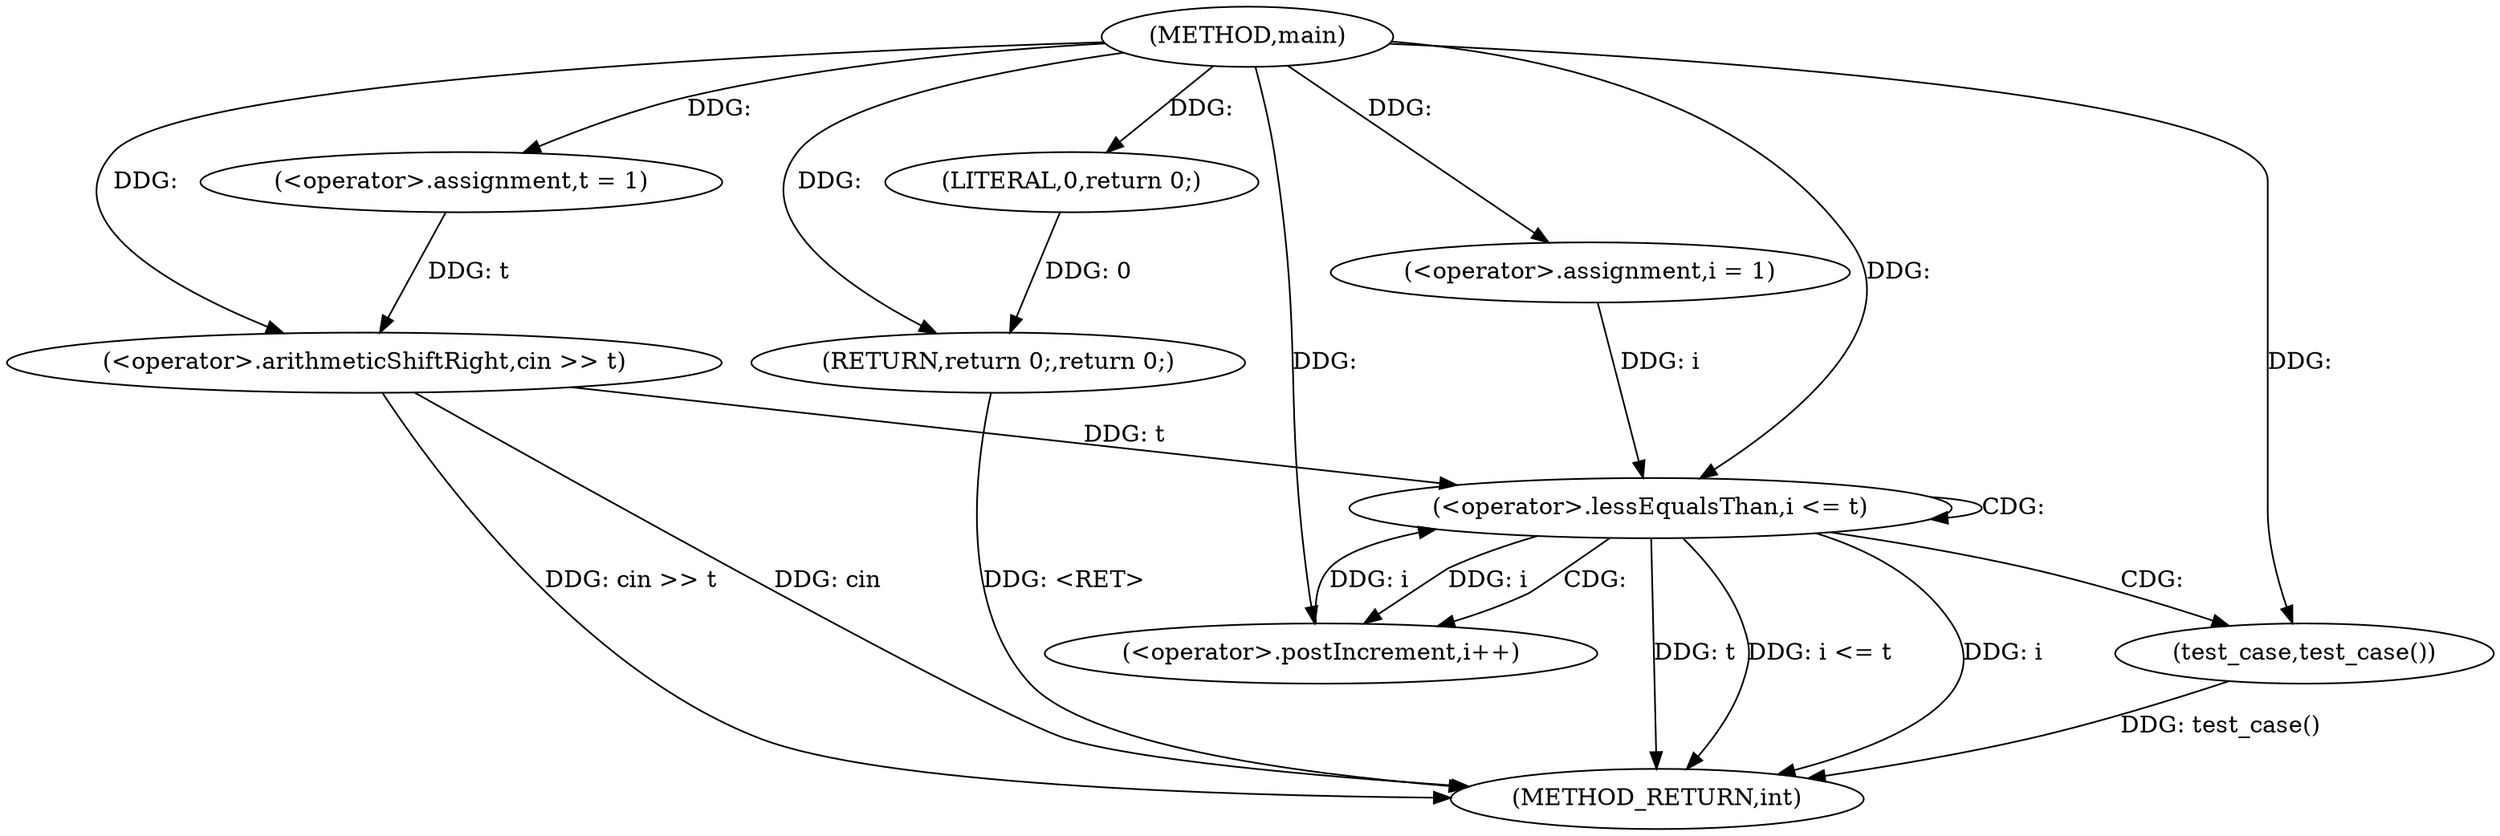 digraph "main" {  
"1000682" [label = "(METHOD,main)" ]
"1000705" [label = "(METHOD_RETURN,int)" ]
"1000685" [label = "(<operator>.assignment,t = 1)" ]
"1000688" [label = "(<operator>.arithmeticShiftRight,cin >> t)" ]
"1000703" [label = "(RETURN,return 0;,return 0;)" ]
"1000693" [label = "(<operator>.assignment,i = 1)" ]
"1000696" [label = "(<operator>.lessEqualsThan,i <= t)" ]
"1000699" [label = "(<operator>.postIncrement,i++)" ]
"1000704" [label = "(LITERAL,0,return 0;)" ]
"1000702" [label = "(test_case,test_case())" ]
  "1000703" -> "1000705"  [ label = "DDG: <RET>"] 
  "1000688" -> "1000705"  [ label = "DDG: cin >> t"] 
  "1000696" -> "1000705"  [ label = "DDG: i"] 
  "1000696" -> "1000705"  [ label = "DDG: t"] 
  "1000696" -> "1000705"  [ label = "DDG: i <= t"] 
  "1000702" -> "1000705"  [ label = "DDG: test_case()"] 
  "1000688" -> "1000705"  [ label = "DDG: cin"] 
  "1000682" -> "1000685"  [ label = "DDG: "] 
  "1000704" -> "1000703"  [ label = "DDG: 0"] 
  "1000682" -> "1000703"  [ label = "DDG: "] 
  "1000682" -> "1000688"  [ label = "DDG: "] 
  "1000685" -> "1000688"  [ label = "DDG: t"] 
  "1000682" -> "1000693"  [ label = "DDG: "] 
  "1000682" -> "1000704"  [ label = "DDG: "] 
  "1000693" -> "1000696"  [ label = "DDG: i"] 
  "1000699" -> "1000696"  [ label = "DDG: i"] 
  "1000682" -> "1000696"  [ label = "DDG: "] 
  "1000688" -> "1000696"  [ label = "DDG: t"] 
  "1000696" -> "1000699"  [ label = "DDG: i"] 
  "1000682" -> "1000699"  [ label = "DDG: "] 
  "1000682" -> "1000702"  [ label = "DDG: "] 
  "1000696" -> "1000702"  [ label = "CDG: "] 
  "1000696" -> "1000699"  [ label = "CDG: "] 
  "1000696" -> "1000696"  [ label = "CDG: "] 
}
